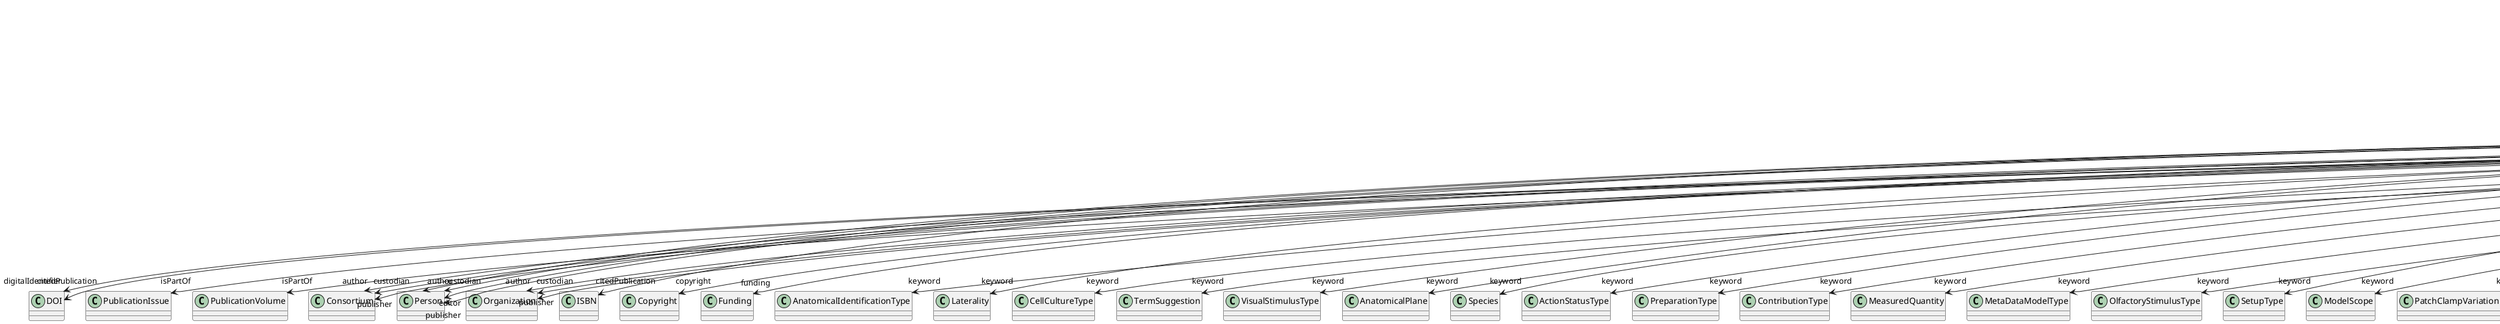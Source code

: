 @startuml
class ScholarlyArticle {
+digitalIdentifier
+isPartOf
+pagination
+abstract
+author
+citedPublication
+copyright
+creationDate
+custodian
+editor
+funding
+IRI
+keyword
+license
+modificationDate
+name
+publicationDate
+publisher
+versionIdentifier

}
ScholarlyArticle -d-> "digitalIdentifier" DOI
ScholarlyArticle -d-> "isPartOf" PublicationIssue
ScholarlyArticle -d-> "isPartOf" PublicationVolume
ScholarlyArticle -d-> "author" Consortium
ScholarlyArticle -d-> "author" Person
ScholarlyArticle -d-> "author" Organization
ScholarlyArticle -d-> "citedPublication" DOI
ScholarlyArticle -d-> "citedPublication" ISBN
ScholarlyArticle -d-> "copyright" Copyright
ScholarlyArticle -d-> "custodian" Consortium
ScholarlyArticle -d-> "custodian" Person
ScholarlyArticle -d-> "custodian" Organization
ScholarlyArticle -d-> "editor" Person
ScholarlyArticle -d-> "funding" Funding
ScholarlyArticle -d-> "keyword" AnatomicalIdentificationType
ScholarlyArticle -d-> "keyword" Laterality
ScholarlyArticle -d-> "keyword" CellCultureType
ScholarlyArticle -d-> "keyword" TermSuggestion
ScholarlyArticle -d-> "keyword" VisualStimulusType
ScholarlyArticle -d-> "keyword" AnatomicalPlane
ScholarlyArticle -d-> "keyword" Species
ScholarlyArticle -d-> "keyword" ActionStatusType
ScholarlyArticle -d-> "keyword" PreparationType
ScholarlyArticle -d-> "keyword" ContributionType
ScholarlyArticle -d-> "keyword" MeasuredQuantity
ScholarlyArticle -d-> "keyword" MetaDataModelType
ScholarlyArticle -d-> "keyword" OlfactoryStimulusType
ScholarlyArticle -d-> "keyword" SetupType
ScholarlyArticle -d-> "keyword" ModelScope
ScholarlyArticle -d-> "keyword" PatchClampVariation
ScholarlyArticle -d-> "keyword" Technique
ScholarlyArticle -d-> "keyword" CellType
ScholarlyArticle -d-> "keyword" Language
ScholarlyArticle -d-> "keyword" CriteriaQualityType
ScholarlyArticle -d-> "keyword" Handedness
ScholarlyArticle -d-> "keyword" OrganismSubstance
ScholarlyArticle -d-> "keyword" TypeOfUncertainty
ScholarlyArticle -d-> "keyword" GeneticStrainType
ScholarlyArticle -d-> "keyword" CranialWindowConstructionType
ScholarlyArticle -d-> "keyword" Service
ScholarlyArticle -d-> "keyword" SemanticDataType
ScholarlyArticle -d-> "keyword" Organ
ScholarlyArticle -d-> "keyword" Terminology
ScholarlyArticle -d-> "keyword" SubjectAttribute
ScholarlyArticle -d-> "keyword" Disease
ScholarlyArticle -d-> "keyword" AtlasType
ScholarlyArticle -d-> "keyword" FileUsageRole
ScholarlyArticle -d-> "keyword" AnatomicalAxesOrientation
ScholarlyArticle -d-> "keyword" AnnotationType
ScholarlyArticle -d-> "keyword" Colormap
ScholarlyArticle -d-> "keyword" OrganismSystem
ScholarlyArticle -d-> "keyword" CranialWindowReinforcementType
ScholarlyArticle -d-> "keyword" OperatingSystem
ScholarlyArticle -d-> "keyword" TissueSampleAttribute
ScholarlyArticle -d-> "keyword" AgeCategory
ScholarlyArticle -d-> "keyword" EducationalLevel
ScholarlyArticle -d-> "keyword" TissueSampleType
ScholarlyArticle -d-> "keyword" AnalysisTechnique
ScholarlyArticle -d-> "keyword" DataType
ScholarlyArticle -d-> "keyword" BiologicalOrder
ScholarlyArticle -d-> "keyword" StimulationTechnique
ScholarlyArticle -d-> "keyword" UBERONParcellation
ScholarlyArticle -d-> "keyword" DifferenceMeasure
ScholarlyArticle -d-> "keyword" ModelAbstractionLevel
ScholarlyArticle -d-> "keyword" SoftwareApplicationCategory
ScholarlyArticle -d-> "keyword" DeviceType
ScholarlyArticle -d-> "keyword" QualitativeOverlap
ScholarlyArticle -d-> "keyword" ExperimentalApproach
ScholarlyArticle -d-> "keyword" FileRepositoryType
ScholarlyArticle -d-> "keyword" BiologicalSex
ScholarlyArticle -d-> "keyword" ElectricalStimulusType
ScholarlyArticle -d-> "keyword" AnnotationCriteriaType
ScholarlyArticle -d-> "keyword" UnitOfMeasurement
ScholarlyArticle -d-> "keyword" MolecularEntity
ScholarlyArticle -d-> "keyword" GustatoryStimulusType
ScholarlyArticle -d-> "keyword" SoftwareFeature
ScholarlyArticle -d-> "keyword" AuditoryStimulusType
ScholarlyArticle -d-> "keyword" StimulationApproach
ScholarlyArticle -d-> "keyword" TactileStimulusType
ScholarlyArticle -d-> "keyword" FileBundleGrouping
ScholarlyArticle -d-> "keyword" SubcellularEntity
ScholarlyArticle -d-> "keyword" EthicsAssessment
ScholarlyArticle -d-> "keyword" ChemicalMixtureType
ScholarlyArticle -d-> "keyword" OperatingDevice
ScholarlyArticle -d-> "keyword" OpticalStimulusType
ScholarlyArticle -d-> "keyword" ProductAccessibility
ScholarlyArticle -d-> "keyword" BreedingType
ScholarlyArticle -d-> "keyword" LearningResourceType
ScholarlyArticle -d-> "keyword" DiseaseModel
ScholarlyArticle -d-> "keyword" ProgrammingLanguage
ScholarlyArticle -d-> "license" License
ScholarlyArticle -d-> "publisher" Consortium
ScholarlyArticle -d-> "publisher" Person
ScholarlyArticle -d-> "publisher" Organization

@enduml